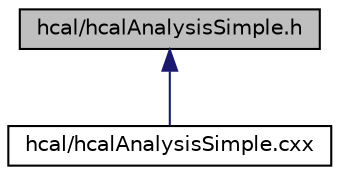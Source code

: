 digraph "hcal/hcalAnalysisSimple.h"
{
 // LATEX_PDF_SIZE
  edge [fontname="Helvetica",fontsize="10",labelfontname="Helvetica",labelfontsize="10"];
  node [fontname="Helvetica",fontsize="10",shape=record];
  Node1 [label="hcal/hcalAnalysisSimple.h",height=0.2,width=0.4,color="black", fillcolor="grey75", style="filled", fontcolor="black",tooltip=" "];
  Node1 -> Node2 [dir="back",color="midnightblue",fontsize="10",style="solid",fontname="Helvetica"];
  Node2 [label="hcal/hcalAnalysisSimple.cxx",height=0.2,width=0.4,color="black", fillcolor="white", style="filled",URL="$hcalAnalysisSimple_8cxx.html",tooltip=" "];
}
